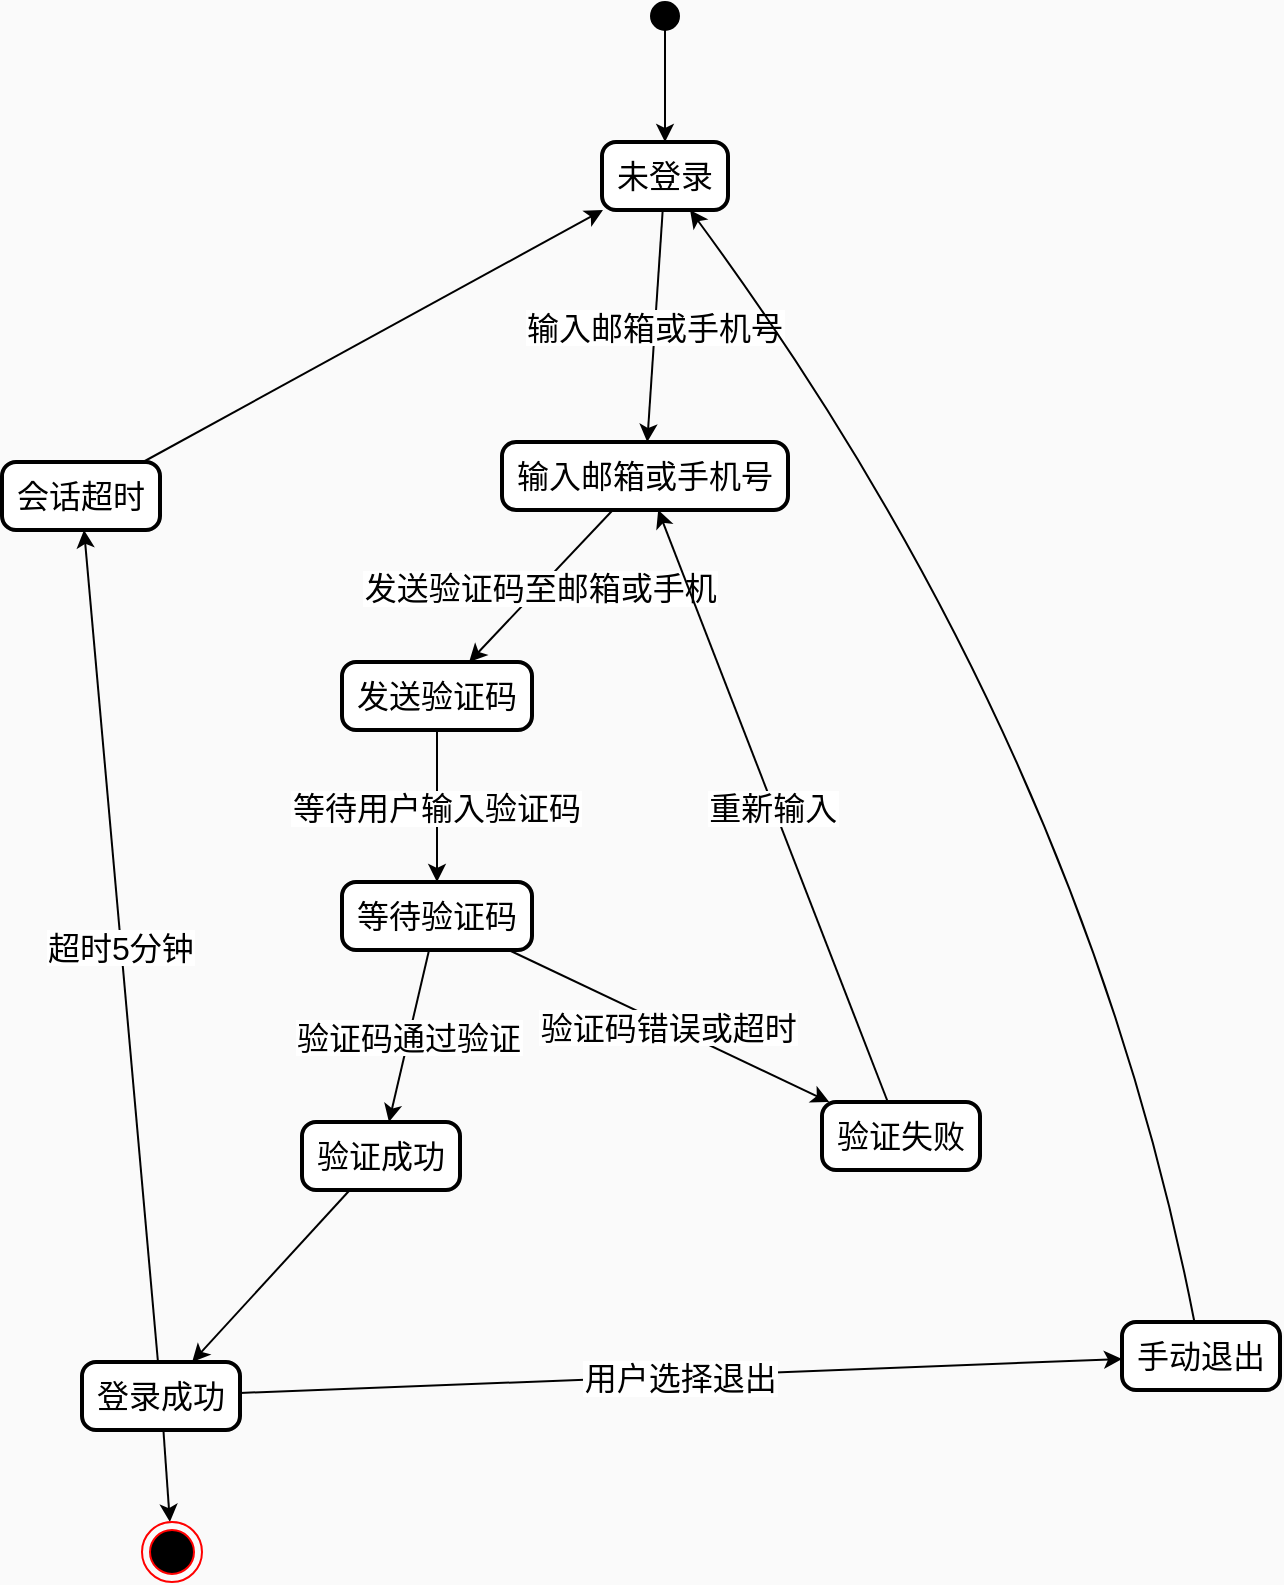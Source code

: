 <mxfile version="24.8.1">
  <diagram name="第 1 页" id="X4JV-tbX32iGahAYamfg">
    <mxGraphModel dx="1051" dy="784" grid="1" gridSize="10" guides="1" tooltips="1" connect="1" arrows="1" fold="1" page="1" pageScale="1" pageWidth="827" pageHeight="1169" background="#fafafa" math="0" shadow="0">
      <root>
        <mxCell id="0" />
        <mxCell id="1" parent="0" />
        <mxCell id="8zrShCYk0DU9oX5ZVPN2-1" value="" style="ellipse;fillColor=strokeColor;fontSize=16;" parent="1" vertex="1">
          <mxGeometry x="454.5" y="50" width="14" height="14" as="geometry" />
        </mxCell>
        <mxCell id="8zrShCYk0DU9oX5ZVPN2-2" value="未登录" style="rounded=1;absoluteArcSize=1;arcSize=14;whiteSpace=wrap;strokeWidth=2;fontSize=16;" parent="1" vertex="1">
          <mxGeometry x="430" y="120" width="63" height="34" as="geometry" />
        </mxCell>
        <mxCell id="8zrShCYk0DU9oX5ZVPN2-3" value="输入邮箱或手机号" style="rounded=1;absoluteArcSize=1;arcSize=14;whiteSpace=wrap;strokeWidth=2;fontSize=16;" parent="1" vertex="1">
          <mxGeometry x="380" y="270" width="143" height="34" as="geometry" />
        </mxCell>
        <mxCell id="8zrShCYk0DU9oX5ZVPN2-4" value="发送验证码" style="rounded=1;absoluteArcSize=1;arcSize=14;whiteSpace=wrap;strokeWidth=2;fontSize=16;" parent="1" vertex="1">
          <mxGeometry x="300" y="380" width="95" height="34" as="geometry" />
        </mxCell>
        <mxCell id="8zrShCYk0DU9oX5ZVPN2-5" value="等待验证码" style="rounded=1;absoluteArcSize=1;arcSize=14;whiteSpace=wrap;strokeWidth=2;fontSize=16;" parent="1" vertex="1">
          <mxGeometry x="300" y="490" width="95" height="34" as="geometry" />
        </mxCell>
        <mxCell id="8zrShCYk0DU9oX5ZVPN2-6" value="验证成功" style="rounded=1;absoluteArcSize=1;arcSize=14;whiteSpace=wrap;strokeWidth=2;fontSize=16;" parent="1" vertex="1">
          <mxGeometry x="280" y="610" width="79" height="34" as="geometry" />
        </mxCell>
        <mxCell id="8zrShCYk0DU9oX5ZVPN2-7" value="验证失败" style="rounded=1;absoluteArcSize=1;arcSize=14;whiteSpace=wrap;strokeWidth=2;fontSize=16;" parent="1" vertex="1">
          <mxGeometry x="540" y="600" width="79" height="34" as="geometry" />
        </mxCell>
        <mxCell id="oDN1B9x0XHn50Rez-y6J-4" style="rounded=0;orthogonalLoop=1;jettySize=auto;html=1;" parent="1" source="8zrShCYk0DU9oX5ZVPN2-8" target="Ur-3kAoLI67NLPYG_mX4-1" edge="1">
          <mxGeometry relative="1" as="geometry">
            <mxPoint x="215.402" y="810.026" as="targetPoint" />
          </mxGeometry>
        </mxCell>
        <mxCell id="8zrShCYk0DU9oX5ZVPN2-8" value="登录成功" style="rounded=1;absoluteArcSize=1;arcSize=14;whiteSpace=wrap;strokeWidth=2;fontSize=16;" parent="1" vertex="1">
          <mxGeometry x="170" y="730" width="79" height="34" as="geometry" />
        </mxCell>
        <mxCell id="8zrShCYk0DU9oX5ZVPN2-9" value="会话超时" style="rounded=1;absoluteArcSize=1;arcSize=14;whiteSpace=wrap;strokeWidth=2;fontSize=16;" parent="1" vertex="1">
          <mxGeometry x="130" y="280" width="79" height="34" as="geometry" />
        </mxCell>
        <mxCell id="8zrShCYk0DU9oX5ZVPN2-10" value="手动退出" style="rounded=1;absoluteArcSize=1;arcSize=14;whiteSpace=wrap;strokeWidth=2;fontSize=16;" parent="1" vertex="1">
          <mxGeometry x="690" y="710" width="79" height="34" as="geometry" />
        </mxCell>
        <mxCell id="8zrShCYk0DU9oX5ZVPN2-11" value="" style="curved=1;startArrow=none;;rounded=0;fontSize=16;" parent="1" source="8zrShCYk0DU9oX5ZVPN2-1" target="8zrShCYk0DU9oX5ZVPN2-2" edge="1">
          <mxGeometry relative="1" as="geometry" />
        </mxCell>
        <mxCell id="8zrShCYk0DU9oX5ZVPN2-12" value="输入邮箱或手机号" style="curved=1;startArrow=none;;rounded=0;fontSize=16;" parent="1" source="8zrShCYk0DU9oX5ZVPN2-2" target="8zrShCYk0DU9oX5ZVPN2-3" edge="1">
          <mxGeometry relative="1" as="geometry" />
        </mxCell>
        <mxCell id="8zrShCYk0DU9oX5ZVPN2-13" value="发送验证码至邮箱或手机" style="curved=1;startArrow=none;;rounded=0;fontSize=16;" parent="1" source="8zrShCYk0DU9oX5ZVPN2-3" target="8zrShCYk0DU9oX5ZVPN2-4" edge="1">
          <mxGeometry relative="1" as="geometry" />
        </mxCell>
        <mxCell id="8zrShCYk0DU9oX5ZVPN2-14" value="等待用户输入验证码" style="curved=1;startArrow=none;;rounded=0;fontSize=16;" parent="1" source="8zrShCYk0DU9oX5ZVPN2-4" target="8zrShCYk0DU9oX5ZVPN2-5" edge="1">
          <mxGeometry relative="1" as="geometry" />
        </mxCell>
        <mxCell id="8zrShCYk0DU9oX5ZVPN2-15" value="验证码通过验证" style="curved=1;startArrow=none;;rounded=0;fontSize=16;" parent="1" source="8zrShCYk0DU9oX5ZVPN2-5" target="8zrShCYk0DU9oX5ZVPN2-6" edge="1">
          <mxGeometry relative="1" as="geometry" />
        </mxCell>
        <mxCell id="8zrShCYk0DU9oX5ZVPN2-16" value="验证码错误或超时" style="curved=1;startArrow=none;;rounded=0;fontSize=16;" parent="1" source="8zrShCYk0DU9oX5ZVPN2-5" target="8zrShCYk0DU9oX5ZVPN2-7" edge="1">
          <mxGeometry relative="1" as="geometry" />
        </mxCell>
        <mxCell id="8zrShCYk0DU9oX5ZVPN2-17" value="" style="curved=1;startArrow=none;;rounded=0;fontSize=16;" parent="1" source="8zrShCYk0DU9oX5ZVPN2-6" target="8zrShCYk0DU9oX5ZVPN2-8" edge="1">
          <mxGeometry relative="1" as="geometry" />
        </mxCell>
        <mxCell id="8zrShCYk0DU9oX5ZVPN2-18" value="重新输入" style="curved=1;startArrow=none;;rounded=0;fontSize=16;" parent="1" source="8zrShCYk0DU9oX5ZVPN2-7" target="8zrShCYk0DU9oX5ZVPN2-3" edge="1">
          <mxGeometry relative="1" as="geometry" />
        </mxCell>
        <mxCell id="8zrShCYk0DU9oX5ZVPN2-19" value="超时5分钟" style="curved=1;startArrow=none;;rounded=0;fontSize=16;" parent="1" source="8zrShCYk0DU9oX5ZVPN2-8" target="8zrShCYk0DU9oX5ZVPN2-9" edge="1">
          <mxGeometry relative="1" as="geometry" />
        </mxCell>
        <mxCell id="8zrShCYk0DU9oX5ZVPN2-20" value="用户选择退出" style="curved=1;startArrow=none;;rounded=0;fontSize=16;" parent="1" source="8zrShCYk0DU9oX5ZVPN2-8" target="8zrShCYk0DU9oX5ZVPN2-10" edge="1">
          <mxGeometry relative="1" as="geometry" />
        </mxCell>
        <mxCell id="8zrShCYk0DU9oX5ZVPN2-21" value="" style="curved=1;startArrow=none;;rounded=0;fontSize=16;" parent="1" source="8zrShCYk0DU9oX5ZVPN2-9" target="8zrShCYk0DU9oX5ZVPN2-2" edge="1">
          <mxGeometry relative="1" as="geometry" />
        </mxCell>
        <mxCell id="8zrShCYk0DU9oX5ZVPN2-22" value="" style="curved=1;startArrow=none;;rounded=0;fontSize=16;" parent="1" source="8zrShCYk0DU9oX5ZVPN2-10" target="8zrShCYk0DU9oX5ZVPN2-2" edge="1">
          <mxGeometry relative="1" as="geometry">
            <Array as="points">
              <mxPoint x="670" y="420" />
            </Array>
          </mxGeometry>
        </mxCell>
        <mxCell id="Ur-3kAoLI67NLPYG_mX4-1" value="" style="ellipse;html=1;shape=endState;fillColor=#000000;strokeColor=#ff0000;" vertex="1" parent="1">
          <mxGeometry x="200" y="810" width="30" height="30" as="geometry" />
        </mxCell>
      </root>
    </mxGraphModel>
  </diagram>
</mxfile>
